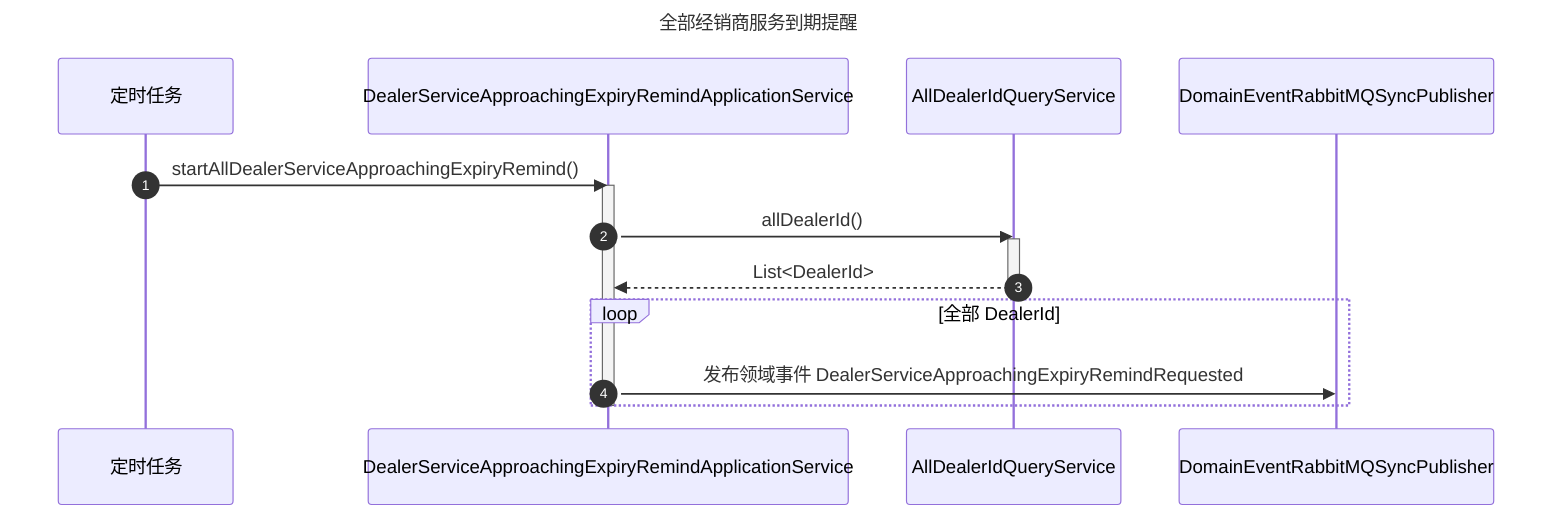 sequenceDiagram
    title 全部经销商服务到期提醒

    autonumber

    participant Schedule as 定时任务
    participant DealerServiceApproachingExpiryRemindApplicationService
    participant AllDealerIdQueryService
    participant DomainEventRabbitMQSyncPublisher

    Schedule->>DealerServiceApproachingExpiryRemindApplicationService: startAllDealerServiceApproachingExpiryRemind()

    activate DealerServiceApproachingExpiryRemindApplicationService

    DealerServiceApproachingExpiryRemindApplicationService->>AllDealerIdQueryService: allDealerId()

    activate AllDealerIdQueryService
    AllDealerIdQueryService-->>DealerServiceApproachingExpiryRemindApplicationService: List<DealerId>
    deactivate AllDealerIdQueryService

    loop 全部 DealerId
    DealerServiceApproachingExpiryRemindApplicationService->>DomainEventRabbitMQSyncPublisher: 发布领域事件 DealerServiceApproachingExpiryRemindRequested
    end

    deactivate DealerServiceApproachingExpiryRemindApplicationService